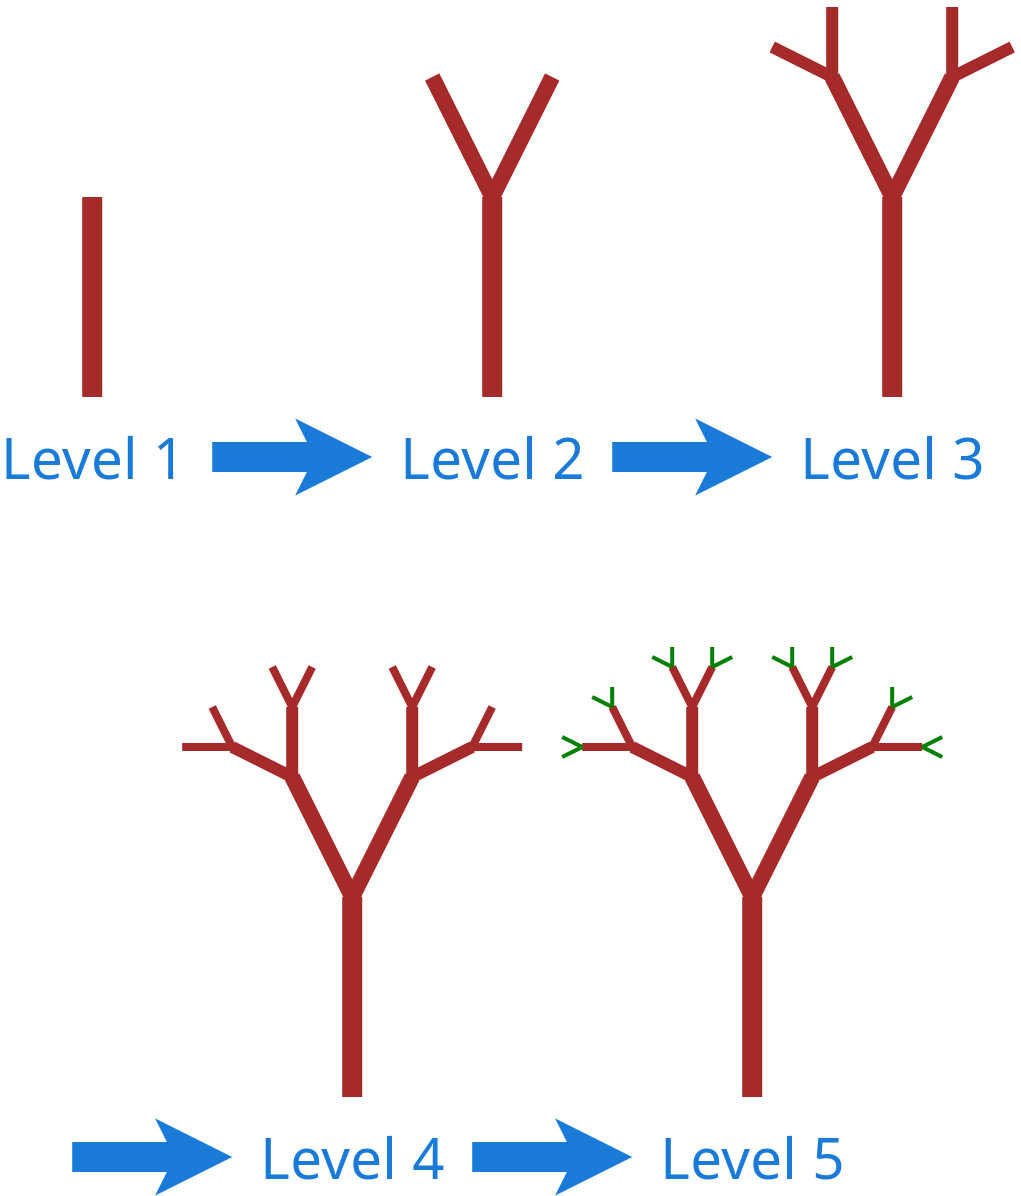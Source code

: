 <?xml version="1.0" encoding="UTF-8"?>
<dia:diagram xmlns:dia="http://www.lysator.liu.se/~alla/dia/">
  <dia:layer name="Background" visible="true" connectable="false"/>
  <dia:layer name="Background" visible="true" connectable="true" active="true">
    <dia:object type="Standard - Line" version="0" id="O0">
      <dia:attribute name="obj_pos">
        <dia:point val="-27,65"/>
      </dia:attribute>
      <dia:attribute name="obj_bb">
        <dia:rectangle val="-27.5,54.5;-26.5,65.5"/>
      </dia:attribute>
      <dia:attribute name="conn_endpoints">
        <dia:point val="-27,65"/>
        <dia:point val="-27,55"/>
      </dia:attribute>
      <dia:attribute name="numcp">
        <dia:int val="1"/>
      </dia:attribute>
      <dia:attribute name="line_color">
        <dia:color val="#a52a2aff"/>
      </dia:attribute>
      <dia:attribute name="line_width">
        <dia:real val="1"/>
      </dia:attribute>
    </dia:object>
    <dia:object type="Standard - Line" version="0" id="O1">
      <dia:attribute name="obj_pos">
        <dia:point val="-27,55"/>
      </dia:attribute>
      <dia:attribute name="obj_bb">
        <dia:rectangle val="-27.537,48.463;-23.463,55.537"/>
      </dia:attribute>
      <dia:attribute name="conn_endpoints">
        <dia:point val="-27,55"/>
        <dia:point val="-24,49"/>
      </dia:attribute>
      <dia:attribute name="numcp">
        <dia:int val="1"/>
      </dia:attribute>
      <dia:attribute name="line_color">
        <dia:color val="#a52a2aff"/>
      </dia:attribute>
      <dia:attribute name="line_width">
        <dia:real val="0.8"/>
      </dia:attribute>
    </dia:object>
    <dia:object type="Standard - Line" version="0" id="O2">
      <dia:attribute name="obj_pos">
        <dia:point val="-27,55"/>
      </dia:attribute>
      <dia:attribute name="obj_bb">
        <dia:rectangle val="-30.537,48.463;-26.463,55.537"/>
      </dia:attribute>
      <dia:attribute name="conn_endpoints">
        <dia:point val="-27,55"/>
        <dia:point val="-30,49"/>
      </dia:attribute>
      <dia:attribute name="numcp">
        <dia:int val="1"/>
      </dia:attribute>
      <dia:attribute name="line_color">
        <dia:color val="#a52a2aff"/>
      </dia:attribute>
      <dia:attribute name="line_width">
        <dia:real val="0.8"/>
      </dia:attribute>
    </dia:object>
    <dia:object type="Standard - Line" version="0" id="O3">
      <dia:attribute name="obj_pos">
        <dia:point val="-30,49"/>
      </dia:attribute>
      <dia:attribute name="obj_bb">
        <dia:rectangle val="-33.403,47.097;-29.598,49.403"/>
      </dia:attribute>
      <dia:attribute name="conn_endpoints">
        <dia:point val="-30,49"/>
        <dia:point val="-33,47.5"/>
      </dia:attribute>
      <dia:attribute name="numcp">
        <dia:int val="1"/>
      </dia:attribute>
      <dia:attribute name="line_color">
        <dia:color val="#a52a2aff"/>
      </dia:attribute>
      <dia:attribute name="line_width">
        <dia:real val="0.6"/>
      </dia:attribute>
    </dia:object>
    <dia:object type="Standard - Line" version="0" id="O4">
      <dia:attribute name="obj_pos">
        <dia:point val="-30,49"/>
      </dia:attribute>
      <dia:attribute name="obj_bb">
        <dia:rectangle val="-30.3,45.2;-29.7,49.3"/>
      </dia:attribute>
      <dia:attribute name="conn_endpoints">
        <dia:point val="-30,49"/>
        <dia:point val="-30,45.5"/>
      </dia:attribute>
      <dia:attribute name="numcp">
        <dia:int val="1"/>
      </dia:attribute>
      <dia:attribute name="line_color">
        <dia:color val="#a52a2aff"/>
      </dia:attribute>
      <dia:attribute name="line_width">
        <dia:real val="0.6"/>
      </dia:attribute>
    </dia:object>
    <dia:object type="Standard - Line" version="0" id="O5">
      <dia:attribute name="obj_pos">
        <dia:point val="-24,49"/>
      </dia:attribute>
      <dia:attribute name="obj_bb">
        <dia:rectangle val="-24.3,45.2;-23.7,49.3"/>
      </dia:attribute>
      <dia:attribute name="conn_endpoints">
        <dia:point val="-24,49"/>
        <dia:point val="-24,45.5"/>
      </dia:attribute>
      <dia:attribute name="numcp">
        <dia:int val="1"/>
      </dia:attribute>
      <dia:attribute name="line_color">
        <dia:color val="#a52a2aff"/>
      </dia:attribute>
      <dia:attribute name="line_width">
        <dia:real val="0.6"/>
      </dia:attribute>
    </dia:object>
    <dia:object type="Standard - Line" version="0" id="O6">
      <dia:attribute name="obj_pos">
        <dia:point val="-24,49"/>
      </dia:attribute>
      <dia:attribute name="obj_bb">
        <dia:rectangle val="-24.402,47.097;-20.598,49.403"/>
      </dia:attribute>
      <dia:attribute name="conn_endpoints">
        <dia:point val="-24,49"/>
        <dia:point val="-21,47.5"/>
      </dia:attribute>
      <dia:attribute name="numcp">
        <dia:int val="1"/>
      </dia:attribute>
      <dia:attribute name="line_color">
        <dia:color val="#a52a2aff"/>
      </dia:attribute>
      <dia:attribute name="line_width">
        <dia:real val="0.6"/>
      </dia:attribute>
    </dia:object>
    <dia:object type="Standard - Line" version="0" id="O7">
      <dia:attribute name="obj_pos">
        <dia:point val="-33,47.5"/>
      </dia:attribute>
      <dia:attribute name="obj_bb">
        <dia:rectangle val="-35.7,47.3;-32.8,47.7"/>
      </dia:attribute>
      <dia:attribute name="conn_endpoints">
        <dia:point val="-33,47.5"/>
        <dia:point val="-35.5,47.5"/>
      </dia:attribute>
      <dia:attribute name="numcp">
        <dia:int val="1"/>
      </dia:attribute>
      <dia:attribute name="line_color">
        <dia:color val="#a52a2aff"/>
      </dia:attribute>
      <dia:attribute name="line_width">
        <dia:real val="0.4"/>
      </dia:attribute>
    </dia:object>
    <dia:object type="Standard - Line" version="0" id="O8">
      <dia:attribute name="obj_pos">
        <dia:point val="-33,47.5"/>
      </dia:attribute>
      <dia:attribute name="obj_bb">
        <dia:rectangle val="-34.268,45.232;-32.732,47.768"/>
      </dia:attribute>
      <dia:attribute name="conn_endpoints">
        <dia:point val="-33,47.5"/>
        <dia:point val="-34,45.5"/>
      </dia:attribute>
      <dia:attribute name="numcp">
        <dia:int val="1"/>
      </dia:attribute>
      <dia:attribute name="line_color">
        <dia:color val="#a52a2aff"/>
      </dia:attribute>
      <dia:attribute name="line_width">
        <dia:real val="0.4"/>
      </dia:attribute>
    </dia:object>
    <dia:object type="Standard - Line" version="0" id="O9">
      <dia:attribute name="obj_pos">
        <dia:point val="-21,47.5"/>
      </dia:attribute>
      <dia:attribute name="obj_bb">
        <dia:rectangle val="-21.2,47.3;-18.3,47.7"/>
      </dia:attribute>
      <dia:attribute name="conn_endpoints">
        <dia:point val="-21,47.5"/>
        <dia:point val="-18.5,47.5"/>
      </dia:attribute>
      <dia:attribute name="numcp">
        <dia:int val="1"/>
      </dia:attribute>
      <dia:attribute name="line_color">
        <dia:color val="#a52a2aff"/>
      </dia:attribute>
      <dia:attribute name="line_width">
        <dia:real val="0.4"/>
      </dia:attribute>
    </dia:object>
    <dia:object type="Standard - Line" version="0" id="O10">
      <dia:attribute name="obj_pos">
        <dia:point val="-21,47.5"/>
      </dia:attribute>
      <dia:attribute name="obj_bb">
        <dia:rectangle val="-21.268,45.232;-19.732,47.768"/>
      </dia:attribute>
      <dia:attribute name="conn_endpoints">
        <dia:point val="-21,47.5"/>
        <dia:point val="-20,45.5"/>
      </dia:attribute>
      <dia:attribute name="numcp">
        <dia:int val="1"/>
      </dia:attribute>
      <dia:attribute name="line_color">
        <dia:color val="#a52a2aff"/>
      </dia:attribute>
      <dia:attribute name="line_width">
        <dia:real val="0.4"/>
      </dia:attribute>
    </dia:object>
    <dia:object type="Standard - Line" version="0" id="O11">
      <dia:attribute name="obj_pos">
        <dia:point val="-30,45.5"/>
      </dia:attribute>
      <dia:attribute name="obj_bb">
        <dia:rectangle val="-31.268,43.232;-29.732,45.768"/>
      </dia:attribute>
      <dia:attribute name="conn_endpoints">
        <dia:point val="-30,45.5"/>
        <dia:point val="-31,43.5"/>
      </dia:attribute>
      <dia:attribute name="numcp">
        <dia:int val="1"/>
      </dia:attribute>
      <dia:attribute name="line_color">
        <dia:color val="#a52a2aff"/>
      </dia:attribute>
      <dia:attribute name="line_width">
        <dia:real val="0.4"/>
      </dia:attribute>
    </dia:object>
    <dia:object type="Standard - Line" version="0" id="O12">
      <dia:attribute name="obj_pos">
        <dia:point val="-30,45.5"/>
      </dia:attribute>
      <dia:attribute name="obj_bb">
        <dia:rectangle val="-30.268,43.232;-28.732,45.768"/>
      </dia:attribute>
      <dia:attribute name="conn_endpoints">
        <dia:point val="-30,45.5"/>
        <dia:point val="-29,43.5"/>
      </dia:attribute>
      <dia:attribute name="numcp">
        <dia:int val="1"/>
      </dia:attribute>
      <dia:attribute name="line_color">
        <dia:color val="#a52a2aff"/>
      </dia:attribute>
      <dia:attribute name="line_width">
        <dia:real val="0.4"/>
      </dia:attribute>
    </dia:object>
    <dia:object type="Standard - Line" version="0" id="O13">
      <dia:attribute name="obj_pos">
        <dia:point val="-24,45.5"/>
      </dia:attribute>
      <dia:attribute name="obj_bb">
        <dia:rectangle val="-25.268,43.232;-23.732,45.768"/>
      </dia:attribute>
      <dia:attribute name="conn_endpoints">
        <dia:point val="-24,45.5"/>
        <dia:point val="-25,43.5"/>
      </dia:attribute>
      <dia:attribute name="numcp">
        <dia:int val="1"/>
      </dia:attribute>
      <dia:attribute name="line_color">
        <dia:color val="#a52a2aff"/>
      </dia:attribute>
      <dia:attribute name="line_width">
        <dia:real val="0.4"/>
      </dia:attribute>
    </dia:object>
    <dia:object type="Standard - Line" version="0" id="O14">
      <dia:attribute name="obj_pos">
        <dia:point val="-24,45.5"/>
      </dia:attribute>
      <dia:attribute name="obj_bb">
        <dia:rectangle val="-24.268,43.232;-22.732,45.768"/>
      </dia:attribute>
      <dia:attribute name="conn_endpoints">
        <dia:point val="-24,45.5"/>
        <dia:point val="-23,43.5"/>
      </dia:attribute>
      <dia:attribute name="numcp">
        <dia:int val="1"/>
      </dia:attribute>
      <dia:attribute name="line_color">
        <dia:color val="#a52a2aff"/>
      </dia:attribute>
      <dia:attribute name="line_width">
        <dia:real val="0.4"/>
      </dia:attribute>
    </dia:object>
    <dia:object type="Standard - Line" version="0" id="O15">
      <dia:attribute name="obj_pos">
        <dia:point val="-35.5,47.5"/>
      </dia:attribute>
      <dia:attribute name="obj_bb">
        <dia:rectangle val="-36.634,47.366;-35.366,48.134"/>
      </dia:attribute>
      <dia:attribute name="conn_endpoints">
        <dia:point val="-35.5,47.5"/>
        <dia:point val="-36.5,48"/>
      </dia:attribute>
      <dia:attribute name="numcp">
        <dia:int val="1"/>
      </dia:attribute>
      <dia:attribute name="line_color">
        <dia:color val="#008000ff"/>
      </dia:attribute>
      <dia:attribute name="line_width">
        <dia:real val="0.2"/>
      </dia:attribute>
    </dia:object>
    <dia:object type="Standard - Line" version="0" id="O16">
      <dia:attribute name="obj_pos">
        <dia:point val="-35.5,47.5"/>
      </dia:attribute>
      <dia:attribute name="obj_bb">
        <dia:rectangle val="-36.634,46.866;-35.366,47.634"/>
      </dia:attribute>
      <dia:attribute name="conn_endpoints">
        <dia:point val="-35.5,47.5"/>
        <dia:point val="-36.5,47"/>
      </dia:attribute>
      <dia:attribute name="numcp">
        <dia:int val="1"/>
      </dia:attribute>
      <dia:attribute name="line_color">
        <dia:color val="#008000ff"/>
      </dia:attribute>
      <dia:attribute name="line_width">
        <dia:real val="0.2"/>
      </dia:attribute>
    </dia:object>
    <dia:object type="Standard - Line" version="0" id="O17">
      <dia:attribute name="obj_pos">
        <dia:point val="-34,45.5"/>
      </dia:attribute>
      <dia:attribute name="obj_bb">
        <dia:rectangle val="-35.134,44.866;-33.866,45.634"/>
      </dia:attribute>
      <dia:attribute name="conn_endpoints">
        <dia:point val="-34,45.5"/>
        <dia:point val="-35,45"/>
      </dia:attribute>
      <dia:attribute name="numcp">
        <dia:int val="1"/>
      </dia:attribute>
      <dia:attribute name="line_color">
        <dia:color val="#008000ff"/>
      </dia:attribute>
      <dia:attribute name="line_width">
        <dia:real val="0.2"/>
      </dia:attribute>
    </dia:object>
    <dia:object type="Standard - Line" version="0" id="O18">
      <dia:attribute name="obj_pos">
        <dia:point val="-34,45.5"/>
      </dia:attribute>
      <dia:attribute name="obj_bb">
        <dia:rectangle val="-34.1,44.4;-33.9,45.6"/>
      </dia:attribute>
      <dia:attribute name="conn_endpoints">
        <dia:point val="-34,45.5"/>
        <dia:point val="-34,44.5"/>
      </dia:attribute>
      <dia:attribute name="numcp">
        <dia:int val="1"/>
      </dia:attribute>
      <dia:attribute name="line_color">
        <dia:color val="#008000ff"/>
      </dia:attribute>
      <dia:attribute name="line_width">
        <dia:real val="0.2"/>
      </dia:attribute>
    </dia:object>
    <dia:object type="Standard - Line" version="0" id="O19">
      <dia:attribute name="obj_pos">
        <dia:point val="-31,43.5"/>
      </dia:attribute>
      <dia:attribute name="obj_bb">
        <dia:rectangle val="-32.134,42.866;-30.866,43.634"/>
      </dia:attribute>
      <dia:attribute name="conn_endpoints">
        <dia:point val="-31,43.5"/>
        <dia:point val="-32,43"/>
      </dia:attribute>
      <dia:attribute name="numcp">
        <dia:int val="1"/>
      </dia:attribute>
      <dia:attribute name="line_color">
        <dia:color val="#008000ff"/>
      </dia:attribute>
      <dia:attribute name="line_width">
        <dia:real val="0.2"/>
      </dia:attribute>
    </dia:object>
    <dia:object type="Standard - Line" version="0" id="O20">
      <dia:attribute name="obj_pos">
        <dia:point val="-31,43.5"/>
      </dia:attribute>
      <dia:attribute name="obj_bb">
        <dia:rectangle val="-31.1,42.4;-30.9,43.6"/>
      </dia:attribute>
      <dia:attribute name="conn_endpoints">
        <dia:point val="-31,43.5"/>
        <dia:point val="-31,42.5"/>
      </dia:attribute>
      <dia:attribute name="numcp">
        <dia:int val="1"/>
      </dia:attribute>
      <dia:attribute name="line_color">
        <dia:color val="#008000ff"/>
      </dia:attribute>
      <dia:attribute name="line_width">
        <dia:real val="0.2"/>
      </dia:attribute>
    </dia:object>
    <dia:object type="Standard - Line" version="0" id="O21">
      <dia:attribute name="obj_pos">
        <dia:point val="-25,43.5"/>
      </dia:attribute>
      <dia:attribute name="obj_bb">
        <dia:rectangle val="-26.134,42.866;-24.866,43.634"/>
      </dia:attribute>
      <dia:attribute name="conn_endpoints">
        <dia:point val="-25,43.5"/>
        <dia:point val="-26,43"/>
      </dia:attribute>
      <dia:attribute name="numcp">
        <dia:int val="1"/>
      </dia:attribute>
      <dia:attribute name="line_color">
        <dia:color val="#008000ff"/>
      </dia:attribute>
      <dia:attribute name="line_width">
        <dia:real val="0.2"/>
      </dia:attribute>
    </dia:object>
    <dia:object type="Standard - Line" version="0" id="O22">
      <dia:attribute name="obj_pos">
        <dia:point val="-25,43.5"/>
      </dia:attribute>
      <dia:attribute name="obj_bb">
        <dia:rectangle val="-25.1,42.4;-24.9,43.6"/>
      </dia:attribute>
      <dia:attribute name="conn_endpoints">
        <dia:point val="-25,43.5"/>
        <dia:point val="-25,42.5"/>
      </dia:attribute>
      <dia:attribute name="numcp">
        <dia:int val="1"/>
      </dia:attribute>
      <dia:attribute name="line_color">
        <dia:color val="#008000ff"/>
      </dia:attribute>
      <dia:attribute name="line_width">
        <dia:real val="0.2"/>
      </dia:attribute>
    </dia:object>
    <dia:object type="Standard - Line" version="0" id="O23">
      <dia:attribute name="obj_pos">
        <dia:point val="-29,43.5"/>
      </dia:attribute>
      <dia:attribute name="obj_bb">
        <dia:rectangle val="-29.134,42.866;-27.866,43.634"/>
      </dia:attribute>
      <dia:attribute name="conn_endpoints">
        <dia:point val="-29,43.5"/>
        <dia:point val="-28,43"/>
      </dia:attribute>
      <dia:attribute name="numcp">
        <dia:int val="1"/>
      </dia:attribute>
      <dia:attribute name="line_color">
        <dia:color val="#008000ff"/>
      </dia:attribute>
      <dia:attribute name="line_width">
        <dia:real val="0.2"/>
      </dia:attribute>
    </dia:object>
    <dia:object type="Standard - Line" version="0" id="O24">
      <dia:attribute name="obj_pos">
        <dia:point val="-29,43.5"/>
      </dia:attribute>
      <dia:attribute name="obj_bb">
        <dia:rectangle val="-29.1,42.4;-28.9,43.6"/>
      </dia:attribute>
      <dia:attribute name="conn_endpoints">
        <dia:point val="-29,43.5"/>
        <dia:point val="-29,42.5"/>
      </dia:attribute>
      <dia:attribute name="numcp">
        <dia:int val="1"/>
      </dia:attribute>
      <dia:attribute name="line_color">
        <dia:color val="#008000ff"/>
      </dia:attribute>
      <dia:attribute name="line_width">
        <dia:real val="0.2"/>
      </dia:attribute>
    </dia:object>
    <dia:object type="Standard - Line" version="0" id="O25">
      <dia:attribute name="obj_pos">
        <dia:point val="-23,43.5"/>
      </dia:attribute>
      <dia:attribute name="obj_bb">
        <dia:rectangle val="-23.134,42.866;-21.866,43.634"/>
      </dia:attribute>
      <dia:attribute name="conn_endpoints">
        <dia:point val="-23,43.5"/>
        <dia:point val="-22,43"/>
      </dia:attribute>
      <dia:attribute name="numcp">
        <dia:int val="1"/>
      </dia:attribute>
      <dia:attribute name="line_color">
        <dia:color val="#008000ff"/>
      </dia:attribute>
      <dia:attribute name="line_width">
        <dia:real val="0.2"/>
      </dia:attribute>
    </dia:object>
    <dia:object type="Standard - Line" version="0" id="O26">
      <dia:attribute name="obj_pos">
        <dia:point val="-23,43.5"/>
      </dia:attribute>
      <dia:attribute name="obj_bb">
        <dia:rectangle val="-23.1,42.4;-22.9,43.6"/>
      </dia:attribute>
      <dia:attribute name="conn_endpoints">
        <dia:point val="-23,43.5"/>
        <dia:point val="-23,42.5"/>
      </dia:attribute>
      <dia:attribute name="numcp">
        <dia:int val="1"/>
      </dia:attribute>
      <dia:attribute name="line_color">
        <dia:color val="#008000ff"/>
      </dia:attribute>
      <dia:attribute name="line_width">
        <dia:real val="0.2"/>
      </dia:attribute>
    </dia:object>
    <dia:object type="Standard - Line" version="0" id="O27">
      <dia:attribute name="obj_pos">
        <dia:point val="-20,45.5"/>
      </dia:attribute>
      <dia:attribute name="obj_bb">
        <dia:rectangle val="-20.134,44.866;-18.866,45.634"/>
      </dia:attribute>
      <dia:attribute name="conn_endpoints">
        <dia:point val="-20,45.5"/>
        <dia:point val="-19,45"/>
      </dia:attribute>
      <dia:attribute name="numcp">
        <dia:int val="1"/>
      </dia:attribute>
      <dia:attribute name="line_color">
        <dia:color val="#008000ff"/>
      </dia:attribute>
      <dia:attribute name="line_width">
        <dia:real val="0.2"/>
      </dia:attribute>
    </dia:object>
    <dia:object type="Standard - Line" version="0" id="O28">
      <dia:attribute name="obj_pos">
        <dia:point val="-20,45.5"/>
      </dia:attribute>
      <dia:attribute name="obj_bb">
        <dia:rectangle val="-20.1,44.4;-19.9,45.6"/>
      </dia:attribute>
      <dia:attribute name="conn_endpoints">
        <dia:point val="-20,45.5"/>
        <dia:point val="-20,44.5"/>
      </dia:attribute>
      <dia:attribute name="numcp">
        <dia:int val="1"/>
      </dia:attribute>
      <dia:attribute name="line_color">
        <dia:color val="#008000ff"/>
      </dia:attribute>
      <dia:attribute name="line_width">
        <dia:real val="0.2"/>
      </dia:attribute>
    </dia:object>
    <dia:object type="Standard - Line" version="0" id="O29">
      <dia:attribute name="obj_pos">
        <dia:point val="-18.5,47.5"/>
      </dia:attribute>
      <dia:attribute name="obj_bb">
        <dia:rectangle val="-18.634,46.866;-17.366,47.634"/>
      </dia:attribute>
      <dia:attribute name="conn_endpoints">
        <dia:point val="-18.5,47.5"/>
        <dia:point val="-17.5,47"/>
      </dia:attribute>
      <dia:attribute name="numcp">
        <dia:int val="1"/>
      </dia:attribute>
      <dia:attribute name="line_color">
        <dia:color val="#008000ff"/>
      </dia:attribute>
      <dia:attribute name="line_width">
        <dia:real val="0.2"/>
      </dia:attribute>
    </dia:object>
    <dia:object type="Standard - Line" version="0" id="O30">
      <dia:attribute name="obj_pos">
        <dia:point val="-18.5,47.5"/>
      </dia:attribute>
      <dia:attribute name="obj_bb">
        <dia:rectangle val="-18.634,47.366;-17.366,48.134"/>
      </dia:attribute>
      <dia:attribute name="conn_endpoints">
        <dia:point val="-18.5,47.5"/>
        <dia:point val="-17.5,48"/>
      </dia:attribute>
      <dia:attribute name="numcp">
        <dia:int val="1"/>
      </dia:attribute>
      <dia:attribute name="line_color">
        <dia:color val="#008000ff"/>
      </dia:attribute>
      <dia:attribute name="line_width">
        <dia:real val="0.2"/>
      </dia:attribute>
    </dia:object>
    <dia:object type="Standard - Line" version="0" id="O31">
      <dia:attribute name="obj_pos">
        <dia:point val="-47,65"/>
      </dia:attribute>
      <dia:attribute name="obj_bb">
        <dia:rectangle val="-47.5,54.5;-46.5,65.5"/>
      </dia:attribute>
      <dia:attribute name="conn_endpoints">
        <dia:point val="-47,65"/>
        <dia:point val="-47,55"/>
      </dia:attribute>
      <dia:attribute name="numcp">
        <dia:int val="1"/>
      </dia:attribute>
      <dia:attribute name="line_color">
        <dia:color val="#a52a2aff"/>
      </dia:attribute>
      <dia:attribute name="line_width">
        <dia:real val="1"/>
      </dia:attribute>
    </dia:object>
    <dia:object type="Standard - Line" version="0" id="O32">
      <dia:attribute name="obj_pos">
        <dia:point val="-47,55"/>
      </dia:attribute>
      <dia:attribute name="obj_bb">
        <dia:rectangle val="-47.537,48.463;-43.463,55.537"/>
      </dia:attribute>
      <dia:attribute name="conn_endpoints">
        <dia:point val="-47,55"/>
        <dia:point val="-44,49"/>
      </dia:attribute>
      <dia:attribute name="numcp">
        <dia:int val="1"/>
      </dia:attribute>
      <dia:attribute name="line_color">
        <dia:color val="#a52a2aff"/>
      </dia:attribute>
      <dia:attribute name="line_width">
        <dia:real val="0.8"/>
      </dia:attribute>
    </dia:object>
    <dia:object type="Standard - Line" version="0" id="O33">
      <dia:attribute name="obj_pos">
        <dia:point val="-47,55"/>
      </dia:attribute>
      <dia:attribute name="obj_bb">
        <dia:rectangle val="-50.537,48.463;-46.463,55.537"/>
      </dia:attribute>
      <dia:attribute name="conn_endpoints">
        <dia:point val="-47,55"/>
        <dia:point val="-50,49"/>
      </dia:attribute>
      <dia:attribute name="numcp">
        <dia:int val="1"/>
      </dia:attribute>
      <dia:attribute name="line_color">
        <dia:color val="#a52a2aff"/>
      </dia:attribute>
      <dia:attribute name="line_width">
        <dia:real val="0.8"/>
      </dia:attribute>
    </dia:object>
    <dia:object type="Standard - Line" version="0" id="O34">
      <dia:attribute name="obj_pos">
        <dia:point val="-50,49"/>
      </dia:attribute>
      <dia:attribute name="obj_bb">
        <dia:rectangle val="-53.403,47.097;-49.597,49.403"/>
      </dia:attribute>
      <dia:attribute name="conn_endpoints">
        <dia:point val="-50,49"/>
        <dia:point val="-53,47.5"/>
      </dia:attribute>
      <dia:attribute name="numcp">
        <dia:int val="1"/>
      </dia:attribute>
      <dia:attribute name="line_color">
        <dia:color val="#a52a2aff"/>
      </dia:attribute>
      <dia:attribute name="line_width">
        <dia:real val="0.6"/>
      </dia:attribute>
    </dia:object>
    <dia:object type="Standard - Line" version="0" id="O35">
      <dia:attribute name="obj_pos">
        <dia:point val="-50,49"/>
      </dia:attribute>
      <dia:attribute name="obj_bb">
        <dia:rectangle val="-50.3,45.2;-49.7,49.3"/>
      </dia:attribute>
      <dia:attribute name="conn_endpoints">
        <dia:point val="-50,49"/>
        <dia:point val="-50,45.5"/>
      </dia:attribute>
      <dia:attribute name="numcp">
        <dia:int val="1"/>
      </dia:attribute>
      <dia:attribute name="line_color">
        <dia:color val="#a52a2aff"/>
      </dia:attribute>
      <dia:attribute name="line_width">
        <dia:real val="0.6"/>
      </dia:attribute>
    </dia:object>
    <dia:object type="Standard - Line" version="0" id="O36">
      <dia:attribute name="obj_pos">
        <dia:point val="-44,49"/>
      </dia:attribute>
      <dia:attribute name="obj_bb">
        <dia:rectangle val="-44.3,45.2;-43.7,49.3"/>
      </dia:attribute>
      <dia:attribute name="conn_endpoints">
        <dia:point val="-44,49"/>
        <dia:point val="-44,45.5"/>
      </dia:attribute>
      <dia:attribute name="numcp">
        <dia:int val="1"/>
      </dia:attribute>
      <dia:attribute name="line_color">
        <dia:color val="#a52a2aff"/>
      </dia:attribute>
      <dia:attribute name="line_width">
        <dia:real val="0.6"/>
      </dia:attribute>
    </dia:object>
    <dia:object type="Standard - Line" version="0" id="O37">
      <dia:attribute name="obj_pos">
        <dia:point val="-44,49"/>
      </dia:attribute>
      <dia:attribute name="obj_bb">
        <dia:rectangle val="-44.403,47.097;-40.597,49.403"/>
      </dia:attribute>
      <dia:attribute name="conn_endpoints">
        <dia:point val="-44,49"/>
        <dia:point val="-41,47.5"/>
      </dia:attribute>
      <dia:attribute name="numcp">
        <dia:int val="1"/>
      </dia:attribute>
      <dia:attribute name="line_color">
        <dia:color val="#a52a2aff"/>
      </dia:attribute>
      <dia:attribute name="line_width">
        <dia:real val="0.6"/>
      </dia:attribute>
    </dia:object>
    <dia:object type="Standard - Line" version="0" id="O38">
      <dia:attribute name="obj_pos">
        <dia:point val="-53,47.5"/>
      </dia:attribute>
      <dia:attribute name="obj_bb">
        <dia:rectangle val="-55.7,47.3;-52.8,47.7"/>
      </dia:attribute>
      <dia:attribute name="conn_endpoints">
        <dia:point val="-53,47.5"/>
        <dia:point val="-55.5,47.5"/>
      </dia:attribute>
      <dia:attribute name="numcp">
        <dia:int val="1"/>
      </dia:attribute>
      <dia:attribute name="line_color">
        <dia:color val="#a52a2aff"/>
      </dia:attribute>
      <dia:attribute name="line_width">
        <dia:real val="0.4"/>
      </dia:attribute>
    </dia:object>
    <dia:object type="Standard - Line" version="0" id="O39">
      <dia:attribute name="obj_pos">
        <dia:point val="-53,47.5"/>
      </dia:attribute>
      <dia:attribute name="obj_bb">
        <dia:rectangle val="-54.268,45.232;-52.732,47.768"/>
      </dia:attribute>
      <dia:attribute name="conn_endpoints">
        <dia:point val="-53,47.5"/>
        <dia:point val="-54,45.5"/>
      </dia:attribute>
      <dia:attribute name="numcp">
        <dia:int val="1"/>
      </dia:attribute>
      <dia:attribute name="line_color">
        <dia:color val="#a52a2aff"/>
      </dia:attribute>
      <dia:attribute name="line_width">
        <dia:real val="0.4"/>
      </dia:attribute>
    </dia:object>
    <dia:object type="Standard - Line" version="0" id="O40">
      <dia:attribute name="obj_pos">
        <dia:point val="-41,47.5"/>
      </dia:attribute>
      <dia:attribute name="obj_bb">
        <dia:rectangle val="-41.2,47.3;-38.3,47.7"/>
      </dia:attribute>
      <dia:attribute name="conn_endpoints">
        <dia:point val="-41,47.5"/>
        <dia:point val="-38.5,47.5"/>
      </dia:attribute>
      <dia:attribute name="numcp">
        <dia:int val="1"/>
      </dia:attribute>
      <dia:attribute name="line_color">
        <dia:color val="#a52a2aff"/>
      </dia:attribute>
      <dia:attribute name="line_width">
        <dia:real val="0.4"/>
      </dia:attribute>
    </dia:object>
    <dia:object type="Standard - Line" version="0" id="O41">
      <dia:attribute name="obj_pos">
        <dia:point val="-41,47.5"/>
      </dia:attribute>
      <dia:attribute name="obj_bb">
        <dia:rectangle val="-41.268,45.232;-39.732,47.768"/>
      </dia:attribute>
      <dia:attribute name="conn_endpoints">
        <dia:point val="-41,47.5"/>
        <dia:point val="-40,45.5"/>
      </dia:attribute>
      <dia:attribute name="numcp">
        <dia:int val="1"/>
      </dia:attribute>
      <dia:attribute name="line_color">
        <dia:color val="#a52a2aff"/>
      </dia:attribute>
      <dia:attribute name="line_width">
        <dia:real val="0.4"/>
      </dia:attribute>
    </dia:object>
    <dia:object type="Standard - Line" version="0" id="O42">
      <dia:attribute name="obj_pos">
        <dia:point val="-50,45.5"/>
      </dia:attribute>
      <dia:attribute name="obj_bb">
        <dia:rectangle val="-51.268,43.232;-49.732,45.768"/>
      </dia:attribute>
      <dia:attribute name="conn_endpoints">
        <dia:point val="-50,45.5"/>
        <dia:point val="-51,43.5"/>
      </dia:attribute>
      <dia:attribute name="numcp">
        <dia:int val="1"/>
      </dia:attribute>
      <dia:attribute name="line_color">
        <dia:color val="#a52a2aff"/>
      </dia:attribute>
      <dia:attribute name="line_width">
        <dia:real val="0.4"/>
      </dia:attribute>
    </dia:object>
    <dia:object type="Standard - Line" version="0" id="O43">
      <dia:attribute name="obj_pos">
        <dia:point val="-50,45.5"/>
      </dia:attribute>
      <dia:attribute name="obj_bb">
        <dia:rectangle val="-50.268,43.232;-48.732,45.768"/>
      </dia:attribute>
      <dia:attribute name="conn_endpoints">
        <dia:point val="-50,45.5"/>
        <dia:point val="-49,43.5"/>
      </dia:attribute>
      <dia:attribute name="numcp">
        <dia:int val="1"/>
      </dia:attribute>
      <dia:attribute name="line_color">
        <dia:color val="#a52a2aff"/>
      </dia:attribute>
      <dia:attribute name="line_width">
        <dia:real val="0.4"/>
      </dia:attribute>
    </dia:object>
    <dia:object type="Standard - Line" version="0" id="O44">
      <dia:attribute name="obj_pos">
        <dia:point val="-44,45.5"/>
      </dia:attribute>
      <dia:attribute name="obj_bb">
        <dia:rectangle val="-45.268,43.232;-43.732,45.768"/>
      </dia:attribute>
      <dia:attribute name="conn_endpoints">
        <dia:point val="-44,45.5"/>
        <dia:point val="-45,43.5"/>
      </dia:attribute>
      <dia:attribute name="numcp">
        <dia:int val="1"/>
      </dia:attribute>
      <dia:attribute name="line_color">
        <dia:color val="#a52a2aff"/>
      </dia:attribute>
      <dia:attribute name="line_width">
        <dia:real val="0.4"/>
      </dia:attribute>
    </dia:object>
    <dia:object type="Standard - Line" version="0" id="O45">
      <dia:attribute name="obj_pos">
        <dia:point val="-44,45.5"/>
      </dia:attribute>
      <dia:attribute name="obj_bb">
        <dia:rectangle val="-44.268,43.232;-42.732,45.768"/>
      </dia:attribute>
      <dia:attribute name="conn_endpoints">
        <dia:point val="-44,45.5"/>
        <dia:point val="-43,43.5"/>
      </dia:attribute>
      <dia:attribute name="numcp">
        <dia:int val="1"/>
      </dia:attribute>
      <dia:attribute name="line_color">
        <dia:color val="#a52a2aff"/>
      </dia:attribute>
      <dia:attribute name="line_width">
        <dia:real val="0.4"/>
      </dia:attribute>
    </dia:object>
    <dia:object type="Standard - Line" version="0" id="O46">
      <dia:attribute name="obj_pos">
        <dia:point val="-20,30"/>
      </dia:attribute>
      <dia:attribute name="obj_bb">
        <dia:rectangle val="-20.5,19.5;-19.5,30.5"/>
      </dia:attribute>
      <dia:attribute name="conn_endpoints">
        <dia:point val="-20,30"/>
        <dia:point val="-20,20"/>
      </dia:attribute>
      <dia:attribute name="numcp">
        <dia:int val="1"/>
      </dia:attribute>
      <dia:attribute name="line_color">
        <dia:color val="#a52a2aff"/>
      </dia:attribute>
      <dia:attribute name="line_width">
        <dia:real val="1"/>
      </dia:attribute>
    </dia:object>
    <dia:object type="Standard - Line" version="0" id="O47">
      <dia:attribute name="obj_pos">
        <dia:point val="-20,20"/>
      </dia:attribute>
      <dia:attribute name="obj_bb">
        <dia:rectangle val="-20.537,13.463;-16.463,20.537"/>
      </dia:attribute>
      <dia:attribute name="conn_endpoints">
        <dia:point val="-20,20"/>
        <dia:point val="-17,14"/>
      </dia:attribute>
      <dia:attribute name="numcp">
        <dia:int val="1"/>
      </dia:attribute>
      <dia:attribute name="line_color">
        <dia:color val="#a52a2aff"/>
      </dia:attribute>
      <dia:attribute name="line_width">
        <dia:real val="0.8"/>
      </dia:attribute>
    </dia:object>
    <dia:object type="Standard - Line" version="0" id="O48">
      <dia:attribute name="obj_pos">
        <dia:point val="-20,20"/>
      </dia:attribute>
      <dia:attribute name="obj_bb">
        <dia:rectangle val="-23.537,13.463;-19.463,20.537"/>
      </dia:attribute>
      <dia:attribute name="conn_endpoints">
        <dia:point val="-20,20"/>
        <dia:point val="-23,14"/>
      </dia:attribute>
      <dia:attribute name="numcp">
        <dia:int val="1"/>
      </dia:attribute>
      <dia:attribute name="line_color">
        <dia:color val="#a52a2aff"/>
      </dia:attribute>
      <dia:attribute name="line_width">
        <dia:real val="0.8"/>
      </dia:attribute>
    </dia:object>
    <dia:object type="Standard - Line" version="0" id="O49">
      <dia:attribute name="obj_pos">
        <dia:point val="-23,14"/>
      </dia:attribute>
      <dia:attribute name="obj_bb">
        <dia:rectangle val="-26.402,12.098;-22.598,14.402"/>
      </dia:attribute>
      <dia:attribute name="conn_endpoints">
        <dia:point val="-23,14"/>
        <dia:point val="-26,12.5"/>
      </dia:attribute>
      <dia:attribute name="numcp">
        <dia:int val="1"/>
      </dia:attribute>
      <dia:attribute name="line_color">
        <dia:color val="#a52a2aff"/>
      </dia:attribute>
      <dia:attribute name="line_width">
        <dia:real val="0.6"/>
      </dia:attribute>
    </dia:object>
    <dia:object type="Standard - Line" version="0" id="O50">
      <dia:attribute name="obj_pos">
        <dia:point val="-23,14"/>
      </dia:attribute>
      <dia:attribute name="obj_bb">
        <dia:rectangle val="-23.3,10.2;-22.7,14.3"/>
      </dia:attribute>
      <dia:attribute name="conn_endpoints">
        <dia:point val="-23,14"/>
        <dia:point val="-23,10.5"/>
      </dia:attribute>
      <dia:attribute name="numcp">
        <dia:int val="1"/>
      </dia:attribute>
      <dia:attribute name="line_color">
        <dia:color val="#a52a2aff"/>
      </dia:attribute>
      <dia:attribute name="line_width">
        <dia:real val="0.6"/>
      </dia:attribute>
    </dia:object>
    <dia:object type="Standard - Line" version="0" id="O51">
      <dia:attribute name="obj_pos">
        <dia:point val="-17,14"/>
      </dia:attribute>
      <dia:attribute name="obj_bb">
        <dia:rectangle val="-17.3,10.2;-16.7,14.3"/>
      </dia:attribute>
      <dia:attribute name="conn_endpoints">
        <dia:point val="-17,14"/>
        <dia:point val="-17,10.5"/>
      </dia:attribute>
      <dia:attribute name="numcp">
        <dia:int val="1"/>
      </dia:attribute>
      <dia:attribute name="line_color">
        <dia:color val="#a52a2aff"/>
      </dia:attribute>
      <dia:attribute name="line_width">
        <dia:real val="0.6"/>
      </dia:attribute>
    </dia:object>
    <dia:object type="Standard - Line" version="0" id="O52">
      <dia:attribute name="obj_pos">
        <dia:point val="-17,14"/>
      </dia:attribute>
      <dia:attribute name="obj_bb">
        <dia:rectangle val="-17.402,12.098;-13.598,14.402"/>
      </dia:attribute>
      <dia:attribute name="conn_endpoints">
        <dia:point val="-17,14"/>
        <dia:point val="-14,12.5"/>
      </dia:attribute>
      <dia:attribute name="numcp">
        <dia:int val="1"/>
      </dia:attribute>
      <dia:attribute name="line_color">
        <dia:color val="#a52a2aff"/>
      </dia:attribute>
      <dia:attribute name="line_width">
        <dia:real val="0.6"/>
      </dia:attribute>
    </dia:object>
    <dia:object type="Standard - Line" version="0" id="O53">
      <dia:attribute name="obj_pos">
        <dia:point val="-40,30"/>
      </dia:attribute>
      <dia:attribute name="obj_bb">
        <dia:rectangle val="-40.5,19.5;-39.5,30.5"/>
      </dia:attribute>
      <dia:attribute name="conn_endpoints">
        <dia:point val="-40,30"/>
        <dia:point val="-40,20"/>
      </dia:attribute>
      <dia:attribute name="numcp">
        <dia:int val="1"/>
      </dia:attribute>
      <dia:attribute name="line_color">
        <dia:color val="#a52a2aff"/>
      </dia:attribute>
      <dia:attribute name="line_width">
        <dia:real val="1"/>
      </dia:attribute>
    </dia:object>
    <dia:object type="Standard - Line" version="0" id="O54">
      <dia:attribute name="obj_pos">
        <dia:point val="-40,20"/>
      </dia:attribute>
      <dia:attribute name="obj_bb">
        <dia:rectangle val="-40.537,13.463;-36.463,20.537"/>
      </dia:attribute>
      <dia:attribute name="conn_endpoints">
        <dia:point val="-40,20"/>
        <dia:point val="-37,14"/>
      </dia:attribute>
      <dia:attribute name="numcp">
        <dia:int val="1"/>
      </dia:attribute>
      <dia:attribute name="line_color">
        <dia:color val="#a52a2aff"/>
      </dia:attribute>
      <dia:attribute name="line_width">
        <dia:real val="0.8"/>
      </dia:attribute>
    </dia:object>
    <dia:object type="Standard - Line" version="0" id="O55">
      <dia:attribute name="obj_pos">
        <dia:point val="-40,20"/>
      </dia:attribute>
      <dia:attribute name="obj_bb">
        <dia:rectangle val="-43.537,13.463;-39.463,20.537"/>
      </dia:attribute>
      <dia:attribute name="conn_endpoints">
        <dia:point val="-40,20"/>
        <dia:point val="-43,14"/>
      </dia:attribute>
      <dia:attribute name="numcp">
        <dia:int val="1"/>
      </dia:attribute>
      <dia:attribute name="line_color">
        <dia:color val="#a52a2aff"/>
      </dia:attribute>
      <dia:attribute name="line_width">
        <dia:real val="0.8"/>
      </dia:attribute>
    </dia:object>
    <dia:object type="Standard - Line" version="0" id="O56">
      <dia:attribute name="obj_pos">
        <dia:point val="-60,30"/>
      </dia:attribute>
      <dia:attribute name="obj_bb">
        <dia:rectangle val="-60.5,19.5;-59.5,30.5"/>
      </dia:attribute>
      <dia:attribute name="conn_endpoints">
        <dia:point val="-60,30"/>
        <dia:point val="-60,20"/>
      </dia:attribute>
      <dia:attribute name="numcp">
        <dia:int val="1"/>
      </dia:attribute>
      <dia:attribute name="line_color">
        <dia:color val="#a52a2aff"/>
      </dia:attribute>
      <dia:attribute name="line_width">
        <dia:real val="1"/>
      </dia:attribute>
    </dia:object>
    <dia:object type="Standard - Text" version="1" id="O57">
      <dia:attribute name="obj_pos">
        <dia:point val="-60,33"/>
      </dia:attribute>
      <dia:attribute name="obj_bb">
        <dia:rectangle val="-64.559,31.078;-55.441,34.922"/>
      </dia:attribute>
      <dia:attribute name="text">
        <dia:composite type="text">
          <dia:attribute name="string">
            <dia:string>#Level 1#</dia:string>
          </dia:attribute>
          <dia:attribute name="font">
            <dia:font family="sans" style="0" name="Helvetica"/>
          </dia:attribute>
          <dia:attribute name="height">
            <dia:real val="3.528"/>
          </dia:attribute>
          <dia:attribute name="pos">
            <dia:point val="-60,34.095"/>
          </dia:attribute>
          <dia:attribute name="color">
            <dia:color val="#197ad8ff"/>
          </dia:attribute>
          <dia:attribute name="alignment">
            <dia:enum val="1"/>
          </dia:attribute>
        </dia:composite>
      </dia:attribute>
      <dia:attribute name="valign">
        <dia:enum val="2"/>
      </dia:attribute>
    </dia:object>
    <dia:object type="Standard - Text" version="1" id="O58">
      <dia:attribute name="obj_pos">
        <dia:point val="-40,33"/>
      </dia:attribute>
      <dia:attribute name="obj_bb">
        <dia:rectangle val="-44.559,31.078;-35.441,34.922"/>
      </dia:attribute>
      <dia:attribute name="text">
        <dia:composite type="text">
          <dia:attribute name="string">
            <dia:string>#Level 2#</dia:string>
          </dia:attribute>
          <dia:attribute name="font">
            <dia:font family="sans" style="0" name="Helvetica"/>
          </dia:attribute>
          <dia:attribute name="height">
            <dia:real val="3.528"/>
          </dia:attribute>
          <dia:attribute name="pos">
            <dia:point val="-40,34.095"/>
          </dia:attribute>
          <dia:attribute name="color">
            <dia:color val="#197ad8ff"/>
          </dia:attribute>
          <dia:attribute name="alignment">
            <dia:enum val="1"/>
          </dia:attribute>
        </dia:composite>
      </dia:attribute>
      <dia:attribute name="valign">
        <dia:enum val="2"/>
      </dia:attribute>
    </dia:object>
    <dia:object type="Standard - Text" version="1" id="O59">
      <dia:attribute name="obj_pos">
        <dia:point val="-20,33"/>
      </dia:attribute>
      <dia:attribute name="obj_bb">
        <dia:rectangle val="-24.559,31.078;-15.441,34.922"/>
      </dia:attribute>
      <dia:attribute name="text">
        <dia:composite type="text">
          <dia:attribute name="string">
            <dia:string>#Level 3#</dia:string>
          </dia:attribute>
          <dia:attribute name="font">
            <dia:font family="sans" style="0" name="Helvetica"/>
          </dia:attribute>
          <dia:attribute name="height">
            <dia:real val="3.528"/>
          </dia:attribute>
          <dia:attribute name="pos">
            <dia:point val="-20,34.095"/>
          </dia:attribute>
          <dia:attribute name="color">
            <dia:color val="#197ad8ff"/>
          </dia:attribute>
          <dia:attribute name="alignment">
            <dia:enum val="1"/>
          </dia:attribute>
        </dia:composite>
      </dia:attribute>
      <dia:attribute name="valign">
        <dia:enum val="2"/>
      </dia:attribute>
    </dia:object>
    <dia:object type="Standard - Text" version="1" id="O60">
      <dia:attribute name="obj_pos">
        <dia:point val="-47,68"/>
      </dia:attribute>
      <dia:attribute name="obj_bb">
        <dia:rectangle val="-51.559,66.078;-42.441,69.922"/>
      </dia:attribute>
      <dia:attribute name="text">
        <dia:composite type="text">
          <dia:attribute name="string">
            <dia:string>#Level 4#</dia:string>
          </dia:attribute>
          <dia:attribute name="font">
            <dia:font family="sans" style="0" name="Helvetica"/>
          </dia:attribute>
          <dia:attribute name="height">
            <dia:real val="3.528"/>
          </dia:attribute>
          <dia:attribute name="pos">
            <dia:point val="-47,69.095"/>
          </dia:attribute>
          <dia:attribute name="color">
            <dia:color val="#197ad8ff"/>
          </dia:attribute>
          <dia:attribute name="alignment">
            <dia:enum val="1"/>
          </dia:attribute>
        </dia:composite>
      </dia:attribute>
      <dia:attribute name="valign">
        <dia:enum val="2"/>
      </dia:attribute>
    </dia:object>
    <dia:object type="Standard - Text" version="1" id="O61">
      <dia:attribute name="obj_pos">
        <dia:point val="-27,68"/>
      </dia:attribute>
      <dia:attribute name="obj_bb">
        <dia:rectangle val="-31.559,66.078;-22.441,69.922"/>
      </dia:attribute>
      <dia:attribute name="text">
        <dia:composite type="text">
          <dia:attribute name="string">
            <dia:string>#Level 5#</dia:string>
          </dia:attribute>
          <dia:attribute name="font">
            <dia:font family="sans" style="0" name="Helvetica"/>
          </dia:attribute>
          <dia:attribute name="height">
            <dia:real val="3.528"/>
          </dia:attribute>
          <dia:attribute name="pos">
            <dia:point val="-27,69.095"/>
          </dia:attribute>
          <dia:attribute name="color">
            <dia:color val="#197ad8ff"/>
          </dia:attribute>
          <dia:attribute name="alignment">
            <dia:enum val="1"/>
          </dia:attribute>
        </dia:composite>
      </dia:attribute>
      <dia:attribute name="valign">
        <dia:enum val="2"/>
      </dia:attribute>
    </dia:object>
    <dia:object type="Standard - Line" version="0" id="O62">
      <dia:attribute name="obj_pos">
        <dia:point val="-54,33"/>
      </dia:attribute>
      <dia:attribute name="obj_bb">
        <dia:rectangle val="-54.75,31.073;-45.25,34.927"/>
      </dia:attribute>
      <dia:attribute name="conn_endpoints">
        <dia:point val="-54,33"/>
        <dia:point val="-46,33"/>
      </dia:attribute>
      <dia:attribute name="numcp">
        <dia:int val="1"/>
      </dia:attribute>
      <dia:attribute name="line_color">
        <dia:color val="#197ad8ff"/>
      </dia:attribute>
      <dia:attribute name="line_width">
        <dia:real val="1.5"/>
      </dia:attribute>
      <dia:attribute name="end_arrow">
        <dia:enum val="22"/>
      </dia:attribute>
      <dia:attribute name="end_arrow_length">
        <dia:real val="0.5"/>
      </dia:attribute>
      <dia:attribute name="end_arrow_width">
        <dia:real val="0.5"/>
      </dia:attribute>
    </dia:object>
    <dia:object type="Standard - Line" version="0" id="O63">
      <dia:attribute name="obj_pos">
        <dia:point val="-34,33"/>
      </dia:attribute>
      <dia:attribute name="obj_bb">
        <dia:rectangle val="-34.75,31.073;-25.25,34.927"/>
      </dia:attribute>
      <dia:attribute name="conn_endpoints">
        <dia:point val="-34,33"/>
        <dia:point val="-26,33"/>
      </dia:attribute>
      <dia:attribute name="numcp">
        <dia:int val="1"/>
      </dia:attribute>
      <dia:attribute name="line_color">
        <dia:color val="#197ad8ff"/>
      </dia:attribute>
      <dia:attribute name="line_width">
        <dia:real val="1.5"/>
      </dia:attribute>
      <dia:attribute name="end_arrow">
        <dia:enum val="22"/>
      </dia:attribute>
      <dia:attribute name="end_arrow_length">
        <dia:real val="0.5"/>
      </dia:attribute>
      <dia:attribute name="end_arrow_width">
        <dia:real val="0.5"/>
      </dia:attribute>
    </dia:object>
    <dia:object type="Standard - Line" version="0" id="O64">
      <dia:attribute name="obj_pos">
        <dia:point val="-61,68"/>
      </dia:attribute>
      <dia:attribute name="obj_bb">
        <dia:rectangle val="-61.75,66.073;-52.25,69.927"/>
      </dia:attribute>
      <dia:attribute name="conn_endpoints">
        <dia:point val="-61,68"/>
        <dia:point val="-53,68"/>
      </dia:attribute>
      <dia:attribute name="numcp">
        <dia:int val="1"/>
      </dia:attribute>
      <dia:attribute name="line_color">
        <dia:color val="#197ad8ff"/>
      </dia:attribute>
      <dia:attribute name="line_width">
        <dia:real val="1.5"/>
      </dia:attribute>
      <dia:attribute name="end_arrow">
        <dia:enum val="22"/>
      </dia:attribute>
      <dia:attribute name="end_arrow_length">
        <dia:real val="0.5"/>
      </dia:attribute>
      <dia:attribute name="end_arrow_width">
        <dia:real val="0.5"/>
      </dia:attribute>
    </dia:object>
    <dia:object type="Standard - Line" version="0" id="O65">
      <dia:attribute name="obj_pos">
        <dia:point val="-41,68"/>
      </dia:attribute>
      <dia:attribute name="obj_bb">
        <dia:rectangle val="-41.75,66.073;-32.25,69.927"/>
      </dia:attribute>
      <dia:attribute name="conn_endpoints">
        <dia:point val="-41,68"/>
        <dia:point val="-33,68"/>
      </dia:attribute>
      <dia:attribute name="numcp">
        <dia:int val="1"/>
      </dia:attribute>
      <dia:attribute name="line_color">
        <dia:color val="#197ad8ff"/>
      </dia:attribute>
      <dia:attribute name="line_width">
        <dia:real val="1.5"/>
      </dia:attribute>
      <dia:attribute name="end_arrow">
        <dia:enum val="22"/>
      </dia:attribute>
      <dia:attribute name="end_arrow_length">
        <dia:real val="0.5"/>
      </dia:attribute>
      <dia:attribute name="end_arrow_width">
        <dia:real val="0.5"/>
      </dia:attribute>
    </dia:object>
  </dia:layer>
</dia:diagram>
